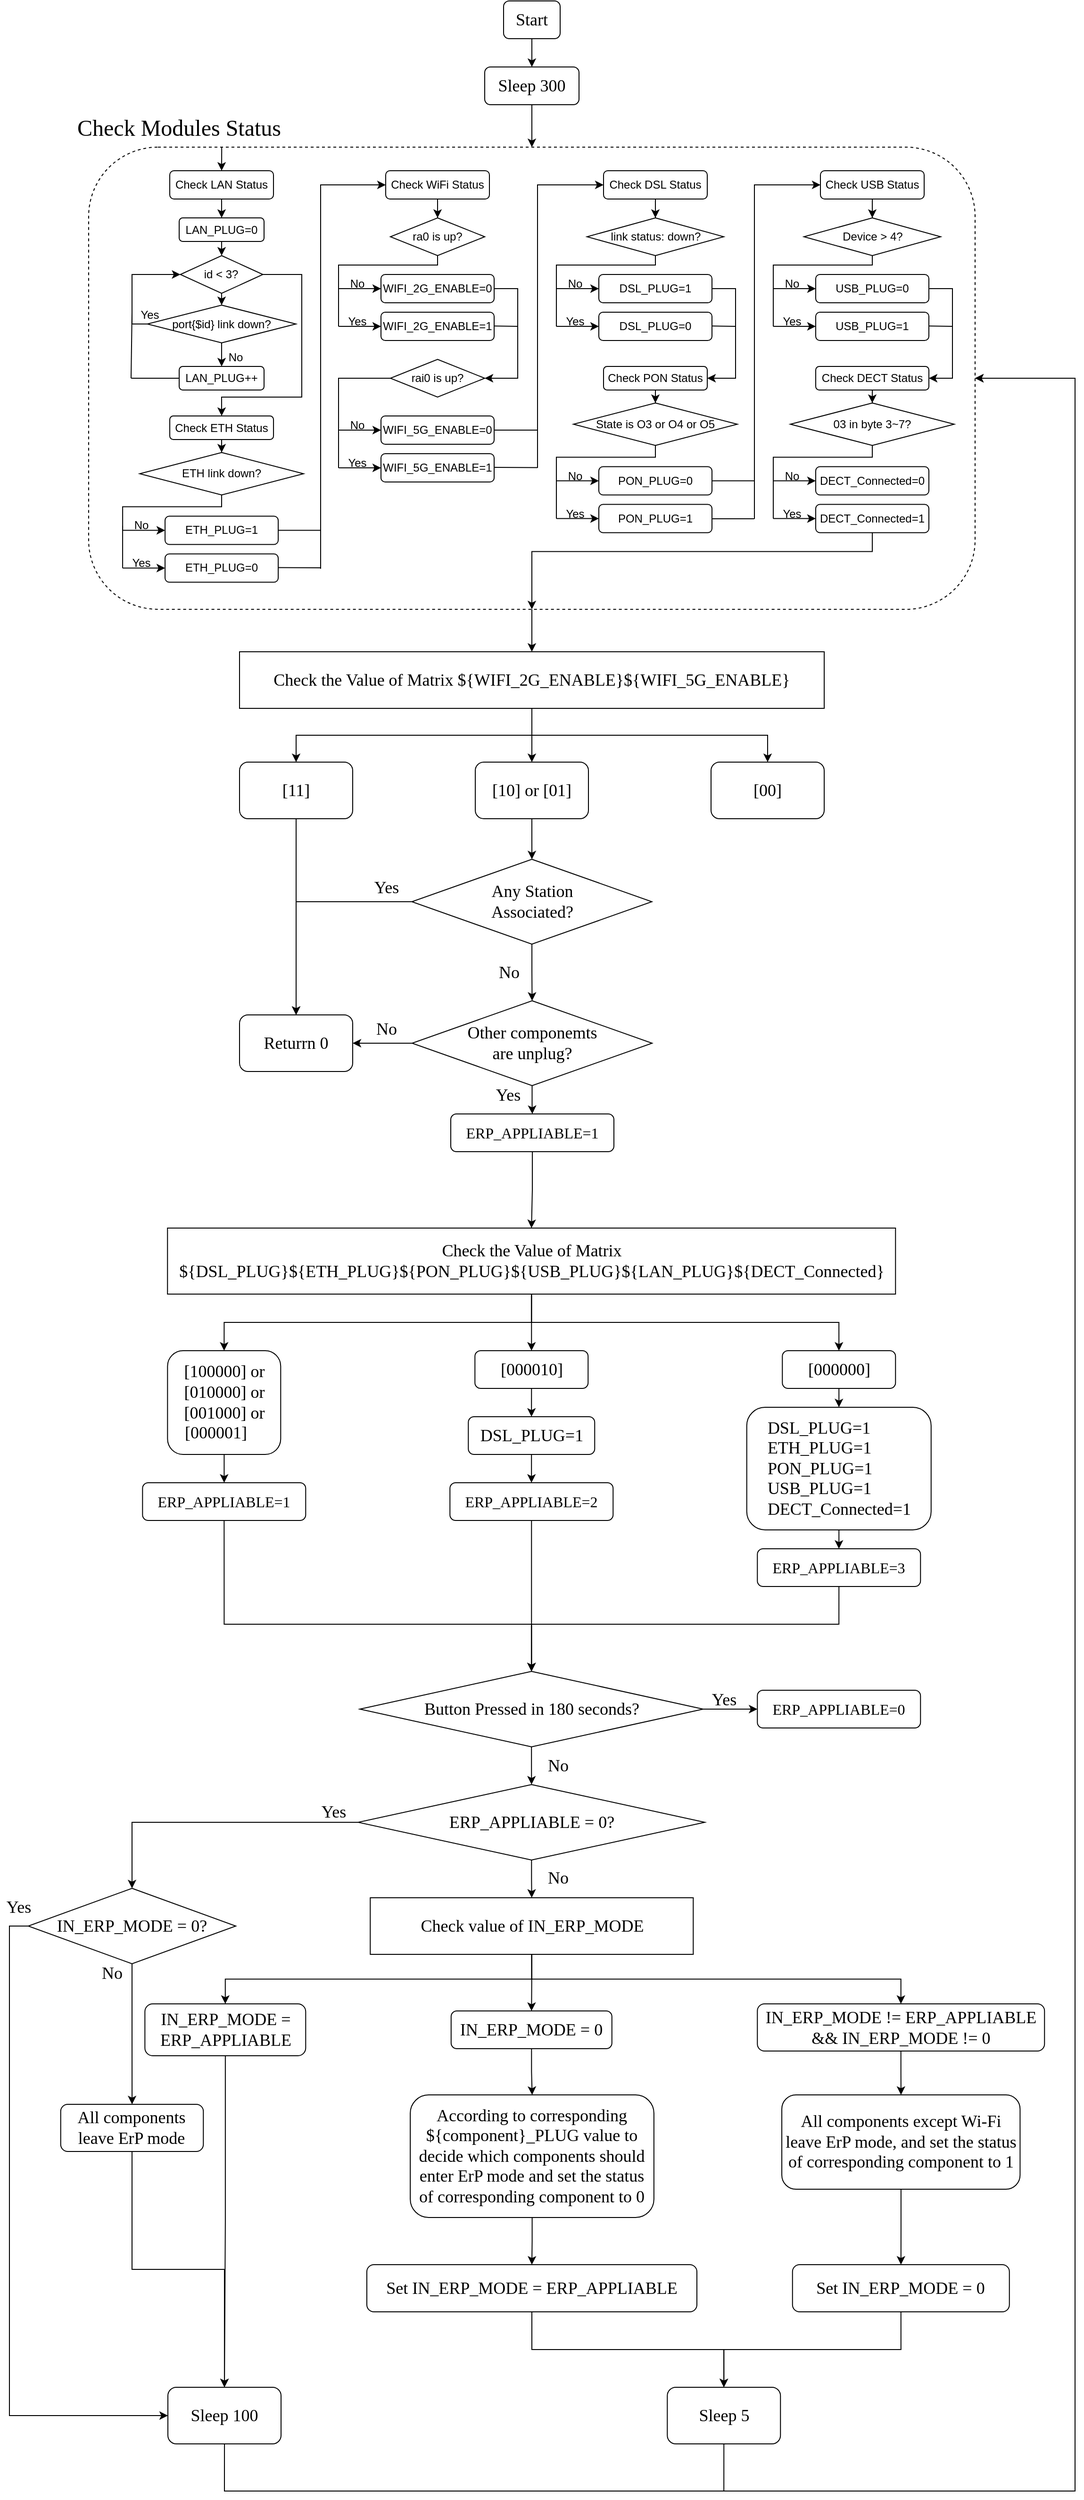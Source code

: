 <mxfile version="22.1.21" type="github">
  <diagram name="第 1 页" id="OudscjH47Z-tdpIDr5dH">
    <mxGraphModel dx="1588" dy="908" grid="1" gridSize="10" guides="1" tooltips="1" connect="1" arrows="1" fold="1" page="1" pageScale="1" pageWidth="2339" pageHeight="3300" math="0" shadow="0">
      <root>
        <mxCell id="0" />
        <mxCell id="1" parent="0" />
        <mxCell id="QU69OevxGvZ5Ek9eJyny-194" value="" style="edgeStyle=orthogonalEdgeStyle;rounded=0;orthogonalLoop=1;jettySize=auto;html=1;" edge="1" parent="1" source="QU69OevxGvZ5Ek9eJyny-137" target="QU69OevxGvZ5Ek9eJyny-148">
          <mxGeometry relative="1" as="geometry" />
        </mxCell>
        <mxCell id="QU69OevxGvZ5Ek9eJyny-137" value="" style="rounded=1;whiteSpace=wrap;html=1;dashed=1;fillColor=none;" vertex="1" parent="1">
          <mxGeometry x="114" y="175" width="940" height="490" as="geometry" />
        </mxCell>
        <mxCell id="QU69OevxGvZ5Ek9eJyny-138" style="edgeStyle=orthogonalEdgeStyle;rounded=0;orthogonalLoop=1;jettySize=auto;html=1;exitX=0.5;exitY=1;exitDx=0;exitDy=0;" edge="1" parent="1" source="ohJBT81rpFfPEfOSVebR-1" target="ohJBT81rpFfPEfOSVebR-2">
          <mxGeometry relative="1" as="geometry" />
        </mxCell>
        <mxCell id="ohJBT81rpFfPEfOSVebR-1" value="&lt;font style=&quot;font-size: 18px;&quot; face=&quot;Times New Roman&quot;&gt;Start&lt;/font&gt;" style="rounded=1;whiteSpace=wrap;html=1;" parent="1" vertex="1">
          <mxGeometry x="554" y="20" width="60" height="40" as="geometry" />
        </mxCell>
        <mxCell id="QU69OevxGvZ5Ek9eJyny-147" style="edgeStyle=orthogonalEdgeStyle;rounded=0;orthogonalLoop=1;jettySize=auto;html=1;exitX=0.5;exitY=1;exitDx=0;exitDy=0;entryX=0.5;entryY=0;entryDx=0;entryDy=0;" edge="1" parent="1" source="ohJBT81rpFfPEfOSVebR-2" target="QU69OevxGvZ5Ek9eJyny-137">
          <mxGeometry relative="1" as="geometry" />
        </mxCell>
        <mxCell id="ohJBT81rpFfPEfOSVebR-2" value="&lt;font style=&quot;font-size: 18px;&quot; face=&quot;Times New Roman&quot;&gt;Sleep 300&lt;/font&gt;" style="rounded=1;whiteSpace=wrap;html=1;" parent="1" vertex="1">
          <mxGeometry x="534" y="90" width="100" height="40" as="geometry" />
        </mxCell>
        <mxCell id="ohJBT81rpFfPEfOSVebR-6" value="&lt;font face=&quot;Times New Roman&quot; style=&quot;font-size: 24px;&quot;&gt;Check Modules Status&lt;/font&gt;" style="text;html=1;strokeColor=none;fillColor=none;align=center;verticalAlign=middle;whiteSpace=wrap;rounded=0;" parent="1" vertex="1">
          <mxGeometry x="90" y="140" width="240" height="30" as="geometry" />
        </mxCell>
        <mxCell id="ohJBT81rpFfPEfOSVebR-18" style="edgeStyle=orthogonalEdgeStyle;rounded=0;orthogonalLoop=1;jettySize=auto;html=1;exitX=0.5;exitY=1;exitDx=0;exitDy=0;" parent="1" source="ohJBT81rpFfPEfOSVebR-7" target="ohJBT81rpFfPEfOSVebR-8" edge="1">
          <mxGeometry relative="1" as="geometry" />
        </mxCell>
        <mxCell id="ohJBT81rpFfPEfOSVebR-7" value="Check WiFi Status" style="rounded=1;whiteSpace=wrap;html=1;" parent="1" vertex="1">
          <mxGeometry x="429" y="200" width="110" height="30" as="geometry" />
        </mxCell>
        <mxCell id="ohJBT81rpFfPEfOSVebR-19" style="edgeStyle=orthogonalEdgeStyle;rounded=0;orthogonalLoop=1;jettySize=auto;html=1;exitX=0.5;exitY=1;exitDx=0;exitDy=0;entryX=0;entryY=0.5;entryDx=0;entryDy=0;" parent="1" source="ohJBT81rpFfPEfOSVebR-8" target="ohJBT81rpFfPEfOSVebR-9" edge="1">
          <mxGeometry relative="1" as="geometry">
            <Array as="points">
              <mxPoint x="484" y="300" />
              <mxPoint x="379" y="300" />
              <mxPoint x="379" y="325" />
            </Array>
          </mxGeometry>
        </mxCell>
        <mxCell id="ohJBT81rpFfPEfOSVebR-8" value="ra0 is up?" style="rhombus;whiteSpace=wrap;html=1;" parent="1" vertex="1">
          <mxGeometry x="434" y="250" width="100" height="40" as="geometry" />
        </mxCell>
        <mxCell id="ohJBT81rpFfPEfOSVebR-30" style="edgeStyle=orthogonalEdgeStyle;rounded=0;orthogonalLoop=1;jettySize=auto;html=1;entryX=1;entryY=0.5;entryDx=0;entryDy=0;" parent="1" source="ohJBT81rpFfPEfOSVebR-9" target="ohJBT81rpFfPEfOSVebR-11" edge="1">
          <mxGeometry relative="1" as="geometry">
            <Array as="points">
              <mxPoint x="569" y="325" />
              <mxPoint x="569" y="420" />
            </Array>
          </mxGeometry>
        </mxCell>
        <mxCell id="ohJBT81rpFfPEfOSVebR-9" value="WIFI_2G_ENABLE=0" style="rounded=1;whiteSpace=wrap;html=1;" parent="1" vertex="1">
          <mxGeometry x="424" y="310" width="120" height="30" as="geometry" />
        </mxCell>
        <mxCell id="ohJBT81rpFfPEfOSVebR-10" value="WIFI_2G_ENABLE=1" style="rounded=1;whiteSpace=wrap;html=1;" parent="1" vertex="1">
          <mxGeometry x="424" y="350" width="120" height="30" as="geometry" />
        </mxCell>
        <mxCell id="ohJBT81rpFfPEfOSVebR-32" style="edgeStyle=orthogonalEdgeStyle;rounded=0;orthogonalLoop=1;jettySize=auto;html=1;exitX=0;exitY=0.5;exitDx=0;exitDy=0;entryX=0;entryY=0.5;entryDx=0;entryDy=0;" parent="1" source="ohJBT81rpFfPEfOSVebR-11" target="ohJBT81rpFfPEfOSVebR-12" edge="1">
          <mxGeometry relative="1" as="geometry">
            <Array as="points">
              <mxPoint x="379" y="420" />
              <mxPoint x="379" y="475" />
            </Array>
          </mxGeometry>
        </mxCell>
        <mxCell id="ohJBT81rpFfPEfOSVebR-11" value="rai0 is up?" style="rhombus;whiteSpace=wrap;html=1;" parent="1" vertex="1">
          <mxGeometry x="434" y="400" width="100" height="40" as="geometry" />
        </mxCell>
        <mxCell id="QU69OevxGvZ5Ek9eJyny-103" style="edgeStyle=orthogonalEdgeStyle;rounded=0;orthogonalLoop=1;jettySize=auto;html=1;exitX=1;exitY=0.5;exitDx=0;exitDy=0;entryX=0;entryY=0.5;entryDx=0;entryDy=0;" edge="1" parent="1" source="ohJBT81rpFfPEfOSVebR-12" target="QU69OevxGvZ5Ek9eJyny-2">
          <mxGeometry relative="1" as="geometry">
            <Array as="points">
              <mxPoint x="590" y="475" />
              <mxPoint x="590" y="215" />
            </Array>
          </mxGeometry>
        </mxCell>
        <mxCell id="ohJBT81rpFfPEfOSVebR-12" value="WIFI_5G_ENABLE=0" style="rounded=1;whiteSpace=wrap;html=1;" parent="1" vertex="1">
          <mxGeometry x="424" y="460" width="120" height="30" as="geometry" />
        </mxCell>
        <mxCell id="ohJBT81rpFfPEfOSVebR-13" value="WIFI_5G_ENABLE=1" style="rounded=1;whiteSpace=wrap;html=1;" parent="1" vertex="1">
          <mxGeometry x="424" y="500" width="120" height="30" as="geometry" />
        </mxCell>
        <mxCell id="ohJBT81rpFfPEfOSVebR-22" value="" style="endArrow=none;html=1;rounded=0;" parent="1" edge="1">
          <mxGeometry width="50" height="50" relative="1" as="geometry">
            <mxPoint x="379" y="365" as="sourcePoint" />
            <mxPoint x="379" y="320" as="targetPoint" />
          </mxGeometry>
        </mxCell>
        <mxCell id="ohJBT81rpFfPEfOSVebR-25" value="" style="endArrow=classic;html=1;rounded=0;entryX=0;entryY=0.5;entryDx=0;entryDy=0;" parent="1" target="ohJBT81rpFfPEfOSVebR-10" edge="1">
          <mxGeometry width="50" height="50" relative="1" as="geometry">
            <mxPoint x="379" y="365" as="sourcePoint" />
            <mxPoint x="419" y="370" as="targetPoint" />
          </mxGeometry>
        </mxCell>
        <mxCell id="ohJBT81rpFfPEfOSVebR-26" value="Yes" style="text;html=1;strokeColor=none;fillColor=none;align=center;verticalAlign=middle;whiteSpace=wrap;rounded=0;" parent="1" vertex="1">
          <mxGeometry x="379" y="350" width="40" height="20" as="geometry" />
        </mxCell>
        <mxCell id="ohJBT81rpFfPEfOSVebR-27" value="No" style="text;html=1;strokeColor=none;fillColor=none;align=center;verticalAlign=middle;whiteSpace=wrap;rounded=0;" parent="1" vertex="1">
          <mxGeometry x="379" y="310" width="40" height="20" as="geometry" />
        </mxCell>
        <mxCell id="ohJBT81rpFfPEfOSVebR-31" value="" style="endArrow=none;html=1;rounded=0;" parent="1" edge="1">
          <mxGeometry width="50" height="50" relative="1" as="geometry">
            <mxPoint x="544" y="364.66" as="sourcePoint" />
            <mxPoint x="569" y="365" as="targetPoint" />
          </mxGeometry>
        </mxCell>
        <mxCell id="ohJBT81rpFfPEfOSVebR-33" value="" style="endArrow=none;html=1;rounded=0;" parent="1" edge="1">
          <mxGeometry width="50" height="50" relative="1" as="geometry">
            <mxPoint x="379" y="515" as="sourcePoint" />
            <mxPoint x="379" y="470" as="targetPoint" />
          </mxGeometry>
        </mxCell>
        <mxCell id="ohJBT81rpFfPEfOSVebR-34" value="" style="endArrow=classic;html=1;rounded=0;entryX=0;entryY=0.5;entryDx=0;entryDy=0;" parent="1" edge="1">
          <mxGeometry width="50" height="50" relative="1" as="geometry">
            <mxPoint x="379" y="515" as="sourcePoint" />
            <mxPoint x="424" y="515" as="targetPoint" />
          </mxGeometry>
        </mxCell>
        <mxCell id="ohJBT81rpFfPEfOSVebR-35" value="Yes" style="text;html=1;strokeColor=none;fillColor=none;align=center;verticalAlign=middle;whiteSpace=wrap;rounded=0;" parent="1" vertex="1">
          <mxGeometry x="379" y="500" width="40" height="20" as="geometry" />
        </mxCell>
        <mxCell id="ohJBT81rpFfPEfOSVebR-36" value="No" style="text;html=1;strokeColor=none;fillColor=none;align=center;verticalAlign=middle;whiteSpace=wrap;rounded=0;" parent="1" vertex="1">
          <mxGeometry x="379" y="460" width="40" height="20" as="geometry" />
        </mxCell>
        <mxCell id="QU69OevxGvZ5Ek9eJyny-1" style="edgeStyle=orthogonalEdgeStyle;rounded=0;orthogonalLoop=1;jettySize=auto;html=1;exitX=0.5;exitY=1;exitDx=0;exitDy=0;" edge="1" parent="1" source="QU69OevxGvZ5Ek9eJyny-2" target="QU69OevxGvZ5Ek9eJyny-4">
          <mxGeometry relative="1" as="geometry" />
        </mxCell>
        <mxCell id="QU69OevxGvZ5Ek9eJyny-2" value="Check DSL Status" style="rounded=1;whiteSpace=wrap;html=1;" vertex="1" parent="1">
          <mxGeometry x="660" y="200" width="110" height="30" as="geometry" />
        </mxCell>
        <mxCell id="QU69OevxGvZ5Ek9eJyny-3" style="edgeStyle=orthogonalEdgeStyle;rounded=0;orthogonalLoop=1;jettySize=auto;html=1;exitX=0.5;exitY=1;exitDx=0;exitDy=0;entryX=0;entryY=0.5;entryDx=0;entryDy=0;" edge="1" parent="1" source="QU69OevxGvZ5Ek9eJyny-4" target="QU69OevxGvZ5Ek9eJyny-6">
          <mxGeometry relative="1" as="geometry">
            <Array as="points">
              <mxPoint x="715" y="300" />
              <mxPoint x="610" y="300" />
              <mxPoint x="610" y="325" />
            </Array>
          </mxGeometry>
        </mxCell>
        <mxCell id="QU69OevxGvZ5Ek9eJyny-4" value="link status: down?" style="rhombus;whiteSpace=wrap;html=1;" vertex="1" parent="1">
          <mxGeometry x="642.5" y="250" width="145" height="40" as="geometry" />
        </mxCell>
        <mxCell id="QU69OevxGvZ5Ek9eJyny-5" style="edgeStyle=orthogonalEdgeStyle;rounded=0;orthogonalLoop=1;jettySize=auto;html=1;entryX=1;entryY=0.5;entryDx=0;entryDy=0;" edge="1" parent="1" source="QU69OevxGvZ5Ek9eJyny-6" target="QU69OevxGvZ5Ek9eJyny-15">
          <mxGeometry relative="1" as="geometry">
            <Array as="points">
              <mxPoint x="800" y="325" />
              <mxPoint x="800" y="420" />
            </Array>
            <mxPoint x="850" y="430" as="targetPoint" />
          </mxGeometry>
        </mxCell>
        <mxCell id="QU69OevxGvZ5Ek9eJyny-6" value="DSL_PLUG=1" style="rounded=1;whiteSpace=wrap;html=1;" vertex="1" parent="1">
          <mxGeometry x="655" y="310" width="120" height="30" as="geometry" />
        </mxCell>
        <mxCell id="QU69OevxGvZ5Ek9eJyny-7" value="DSL_PLUG=0" style="rounded=1;whiteSpace=wrap;html=1;" vertex="1" parent="1">
          <mxGeometry x="655" y="350" width="120" height="30" as="geometry" />
        </mxCell>
        <mxCell id="QU69OevxGvZ5Ek9eJyny-9" value="" style="endArrow=none;html=1;rounded=0;" edge="1" parent="1">
          <mxGeometry width="50" height="50" relative="1" as="geometry">
            <mxPoint x="610" y="365" as="sourcePoint" />
            <mxPoint x="610" y="320" as="targetPoint" />
          </mxGeometry>
        </mxCell>
        <mxCell id="QU69OevxGvZ5Ek9eJyny-10" value="" style="endArrow=classic;html=1;rounded=0;entryX=0;entryY=0.5;entryDx=0;entryDy=0;" edge="1" parent="1" target="QU69OevxGvZ5Ek9eJyny-7">
          <mxGeometry width="50" height="50" relative="1" as="geometry">
            <mxPoint x="610" y="365" as="sourcePoint" />
            <mxPoint x="650" y="370" as="targetPoint" />
          </mxGeometry>
        </mxCell>
        <mxCell id="QU69OevxGvZ5Ek9eJyny-11" value="Yes" style="text;html=1;strokeColor=none;fillColor=none;align=center;verticalAlign=middle;whiteSpace=wrap;rounded=0;" vertex="1" parent="1">
          <mxGeometry x="610" y="350" width="40" height="20" as="geometry" />
        </mxCell>
        <mxCell id="QU69OevxGvZ5Ek9eJyny-12" value="No" style="text;html=1;strokeColor=none;fillColor=none;align=center;verticalAlign=middle;whiteSpace=wrap;rounded=0;" vertex="1" parent="1">
          <mxGeometry x="610" y="310" width="40" height="20" as="geometry" />
        </mxCell>
        <mxCell id="QU69OevxGvZ5Ek9eJyny-13" value="" style="endArrow=none;html=1;rounded=0;" edge="1" parent="1">
          <mxGeometry width="50" height="50" relative="1" as="geometry">
            <mxPoint x="775" y="364.66" as="sourcePoint" />
            <mxPoint x="800" y="365" as="targetPoint" />
          </mxGeometry>
        </mxCell>
        <mxCell id="QU69OevxGvZ5Ek9eJyny-39" style="edgeStyle=orthogonalEdgeStyle;rounded=0;orthogonalLoop=1;jettySize=auto;html=1;entryX=0.5;entryY=0;entryDx=0;entryDy=0;" edge="1" parent="1" source="QU69OevxGvZ5Ek9eJyny-15" target="QU69OevxGvZ5Ek9eJyny-29">
          <mxGeometry relative="1" as="geometry" />
        </mxCell>
        <mxCell id="QU69OevxGvZ5Ek9eJyny-15" value="Check PON Status" style="rounded=1;whiteSpace=wrap;html=1;" vertex="1" parent="1">
          <mxGeometry x="660" y="407.5" width="110" height="25" as="geometry" />
        </mxCell>
        <mxCell id="QU69OevxGvZ5Ek9eJyny-28" style="edgeStyle=orthogonalEdgeStyle;rounded=0;orthogonalLoop=1;jettySize=auto;html=1;exitX=0.5;exitY=1;exitDx=0;exitDy=0;entryX=0;entryY=0.5;entryDx=0;entryDy=0;" edge="1" parent="1" source="QU69OevxGvZ5Ek9eJyny-29" target="QU69OevxGvZ5Ek9eJyny-30">
          <mxGeometry relative="1" as="geometry">
            <Array as="points">
              <mxPoint x="715" y="503.75" />
              <mxPoint x="610" y="503.75" />
              <mxPoint x="610" y="528.75" />
            </Array>
          </mxGeometry>
        </mxCell>
        <mxCell id="QU69OevxGvZ5Ek9eJyny-29" value="State is O3 or O4 or O5" style="rhombus;whiteSpace=wrap;html=1;" vertex="1" parent="1">
          <mxGeometry x="628.13" y="446.25" width="173.75" height="45" as="geometry" />
        </mxCell>
        <mxCell id="QU69OevxGvZ5Ek9eJyny-128" style="edgeStyle=orthogonalEdgeStyle;rounded=0;orthogonalLoop=1;jettySize=auto;html=1;exitX=1;exitY=0.5;exitDx=0;exitDy=0;entryX=0;entryY=0.5;entryDx=0;entryDy=0;" edge="1" parent="1" source="QU69OevxGvZ5Ek9eJyny-30" target="QU69OevxGvZ5Ek9eJyny-107">
          <mxGeometry relative="1" as="geometry">
            <Array as="points">
              <mxPoint x="820" y="529" />
              <mxPoint x="820" y="215" />
            </Array>
          </mxGeometry>
        </mxCell>
        <mxCell id="QU69OevxGvZ5Ek9eJyny-30" value="PON_PLUG=0" style="rounded=1;whiteSpace=wrap;html=1;" vertex="1" parent="1">
          <mxGeometry x="655" y="513.75" width="120" height="30" as="geometry" />
        </mxCell>
        <mxCell id="QU69OevxGvZ5Ek9eJyny-31" value="PON_PLUG=1" style="rounded=1;whiteSpace=wrap;html=1;" vertex="1" parent="1">
          <mxGeometry x="655" y="553.75" width="120" height="30" as="geometry" />
        </mxCell>
        <mxCell id="QU69OevxGvZ5Ek9eJyny-32" value="" style="endArrow=none;html=1;rounded=0;" edge="1" parent="1">
          <mxGeometry width="50" height="50" relative="1" as="geometry">
            <mxPoint x="610" y="568.75" as="sourcePoint" />
            <mxPoint x="610" y="523.75" as="targetPoint" />
          </mxGeometry>
        </mxCell>
        <mxCell id="QU69OevxGvZ5Ek9eJyny-33" value="" style="endArrow=classic;html=1;rounded=0;entryX=0;entryY=0.5;entryDx=0;entryDy=0;" edge="1" parent="1" target="QU69OevxGvZ5Ek9eJyny-31">
          <mxGeometry width="50" height="50" relative="1" as="geometry">
            <mxPoint x="610" y="568.75" as="sourcePoint" />
            <mxPoint x="650" y="573.75" as="targetPoint" />
          </mxGeometry>
        </mxCell>
        <mxCell id="QU69OevxGvZ5Ek9eJyny-34" value="Yes" style="text;html=1;strokeColor=none;fillColor=none;align=center;verticalAlign=middle;whiteSpace=wrap;rounded=0;" vertex="1" parent="1">
          <mxGeometry x="610" y="553.75" width="40" height="20" as="geometry" />
        </mxCell>
        <mxCell id="QU69OevxGvZ5Ek9eJyny-35" value="No" style="text;html=1;strokeColor=none;fillColor=none;align=center;verticalAlign=middle;whiteSpace=wrap;rounded=0;" vertex="1" parent="1">
          <mxGeometry x="610" y="513.75" width="40" height="20" as="geometry" />
        </mxCell>
        <mxCell id="QU69OevxGvZ5Ek9eJyny-89" style="edgeStyle=orthogonalEdgeStyle;rounded=0;orthogonalLoop=1;jettySize=auto;html=1;exitX=0.5;exitY=1;exitDx=0;exitDy=0;entryX=0.5;entryY=0;entryDx=0;entryDy=0;" edge="1" parent="1" source="QU69OevxGvZ5Ek9eJyny-64" target="QU69OevxGvZ5Ek9eJyny-88">
          <mxGeometry relative="1" as="geometry" />
        </mxCell>
        <mxCell id="QU69OevxGvZ5Ek9eJyny-64" value="Check LAN Status" style="rounded=1;whiteSpace=wrap;html=1;" vertex="1" parent="1">
          <mxGeometry x="200.01" y="200" width="110" height="30" as="geometry" />
        </mxCell>
        <mxCell id="QU69OevxGvZ5Ek9eJyny-91" style="edgeStyle=orthogonalEdgeStyle;rounded=0;orthogonalLoop=1;jettySize=auto;html=1;exitX=0.5;exitY=1;exitDx=0;exitDy=0;entryX=0.5;entryY=0;entryDx=0;entryDy=0;" edge="1" parent="1" source="QU69OevxGvZ5Ek9eJyny-66" target="QU69OevxGvZ5Ek9eJyny-85">
          <mxGeometry relative="1" as="geometry" />
        </mxCell>
        <mxCell id="QU69OevxGvZ5Ek9eJyny-99" style="edgeStyle=orthogonalEdgeStyle;rounded=0;orthogonalLoop=1;jettySize=auto;html=1;exitX=1;exitY=0.5;exitDx=0;exitDy=0;entryX=0.5;entryY=0;entryDx=0;entryDy=0;" edge="1" parent="1" source="QU69OevxGvZ5Ek9eJyny-66" target="QU69OevxGvZ5Ek9eJyny-76">
          <mxGeometry relative="1" as="geometry">
            <Array as="points">
              <mxPoint x="340" y="310" />
              <mxPoint x="340" y="440" />
              <mxPoint x="255" y="440" />
            </Array>
          </mxGeometry>
        </mxCell>
        <mxCell id="QU69OevxGvZ5Ek9eJyny-66" value="id &amp;lt; 3?" style="rhombus;whiteSpace=wrap;html=1;" vertex="1" parent="1">
          <mxGeometry x="211.27" y="290" width="87.49" height="40" as="geometry" />
        </mxCell>
        <mxCell id="QU69OevxGvZ5Ek9eJyny-75" style="edgeStyle=orthogonalEdgeStyle;rounded=0;orthogonalLoop=1;jettySize=auto;html=1;entryX=0.5;entryY=0;entryDx=0;entryDy=0;" edge="1" parent="1" source="QU69OevxGvZ5Ek9eJyny-76" target="QU69OevxGvZ5Ek9eJyny-78">
          <mxGeometry relative="1" as="geometry" />
        </mxCell>
        <mxCell id="QU69OevxGvZ5Ek9eJyny-76" value="Check ETH Status" style="rounded=1;whiteSpace=wrap;html=1;" vertex="1" parent="1">
          <mxGeometry x="200.03" y="460" width="110" height="25" as="geometry" />
        </mxCell>
        <mxCell id="QU69OevxGvZ5Ek9eJyny-77" style="edgeStyle=orthogonalEdgeStyle;rounded=0;orthogonalLoop=1;jettySize=auto;html=1;exitX=0.5;exitY=1;exitDx=0;exitDy=0;entryX=0;entryY=0.5;entryDx=0;entryDy=0;" edge="1" parent="1" source="QU69OevxGvZ5Ek9eJyny-78" target="QU69OevxGvZ5Ek9eJyny-79">
          <mxGeometry relative="1" as="geometry">
            <Array as="points">
              <mxPoint x="255.03" y="556.25" />
              <mxPoint x="150.03" y="556.25" />
              <mxPoint x="150.03" y="581.25" />
            </Array>
          </mxGeometry>
        </mxCell>
        <mxCell id="QU69OevxGvZ5Ek9eJyny-78" value="ETH link down?" style="rhombus;whiteSpace=wrap;html=1;" vertex="1" parent="1">
          <mxGeometry x="168.16" y="498.75" width="173.75" height="45" as="geometry" />
        </mxCell>
        <mxCell id="QU69OevxGvZ5Ek9eJyny-100" style="edgeStyle=orthogonalEdgeStyle;rounded=0;orthogonalLoop=1;jettySize=auto;html=1;exitX=1;exitY=0.5;exitDx=0;exitDy=0;entryX=0;entryY=0.5;entryDx=0;entryDy=0;" edge="1" parent="1" source="QU69OevxGvZ5Ek9eJyny-79" target="ohJBT81rpFfPEfOSVebR-7">
          <mxGeometry relative="1" as="geometry">
            <Array as="points">
              <mxPoint x="360" y="581" />
              <mxPoint x="360" y="215" />
            </Array>
          </mxGeometry>
        </mxCell>
        <mxCell id="QU69OevxGvZ5Ek9eJyny-79" value="ETH_PLUG=1" style="rounded=1;whiteSpace=wrap;html=1;" vertex="1" parent="1">
          <mxGeometry x="195.03" y="566.25" width="120" height="30" as="geometry" />
        </mxCell>
        <mxCell id="QU69OevxGvZ5Ek9eJyny-80" value="ETH_PLUG=0" style="rounded=1;whiteSpace=wrap;html=1;" vertex="1" parent="1">
          <mxGeometry x="195.03" y="606.25" width="120" height="30" as="geometry" />
        </mxCell>
        <mxCell id="QU69OevxGvZ5Ek9eJyny-81" value="" style="endArrow=none;html=1;rounded=0;" edge="1" parent="1">
          <mxGeometry width="50" height="50" relative="1" as="geometry">
            <mxPoint x="150.03" y="621.25" as="sourcePoint" />
            <mxPoint x="150.03" y="576.25" as="targetPoint" />
          </mxGeometry>
        </mxCell>
        <mxCell id="QU69OevxGvZ5Ek9eJyny-82" value="" style="endArrow=classic;html=1;rounded=0;entryX=0;entryY=0.5;entryDx=0;entryDy=0;" edge="1" parent="1" target="QU69OevxGvZ5Ek9eJyny-80">
          <mxGeometry width="50" height="50" relative="1" as="geometry">
            <mxPoint x="150.03" y="621.25" as="sourcePoint" />
            <mxPoint x="190.03" y="626.25" as="targetPoint" />
          </mxGeometry>
        </mxCell>
        <mxCell id="QU69OevxGvZ5Ek9eJyny-83" value="Yes" style="text;html=1;strokeColor=none;fillColor=none;align=center;verticalAlign=middle;whiteSpace=wrap;rounded=0;" vertex="1" parent="1">
          <mxGeometry x="150.03" y="606.25" width="40" height="20" as="geometry" />
        </mxCell>
        <mxCell id="QU69OevxGvZ5Ek9eJyny-84" value="No" style="text;html=1;strokeColor=none;fillColor=none;align=center;verticalAlign=middle;whiteSpace=wrap;rounded=0;" vertex="1" parent="1">
          <mxGeometry x="150.03" y="566.25" width="40" height="20" as="geometry" />
        </mxCell>
        <mxCell id="QU69OevxGvZ5Ek9eJyny-92" style="edgeStyle=orthogonalEdgeStyle;rounded=0;orthogonalLoop=1;jettySize=auto;html=1;exitX=0.5;exitY=1;exitDx=0;exitDy=0;entryX=0.5;entryY=0;entryDx=0;entryDy=0;" edge="1" parent="1" source="QU69OevxGvZ5Ek9eJyny-85" target="QU69OevxGvZ5Ek9eJyny-87">
          <mxGeometry relative="1" as="geometry" />
        </mxCell>
        <mxCell id="QU69OevxGvZ5Ek9eJyny-94" style="edgeStyle=orthogonalEdgeStyle;rounded=0;orthogonalLoop=1;jettySize=auto;html=1;exitX=0;exitY=0.5;exitDx=0;exitDy=0;entryX=0;entryY=0.5;entryDx=0;entryDy=0;" edge="1" parent="1" source="QU69OevxGvZ5Ek9eJyny-85" target="QU69OevxGvZ5Ek9eJyny-66">
          <mxGeometry relative="1" as="geometry">
            <Array as="points">
              <mxPoint x="160" y="363" />
              <mxPoint x="160" y="310" />
            </Array>
          </mxGeometry>
        </mxCell>
        <mxCell id="QU69OevxGvZ5Ek9eJyny-85" value="port{$id} link down?" style="rhombus;whiteSpace=wrap;html=1;" vertex="1" parent="1">
          <mxGeometry x="176.26" y="342.5" width="157.51" height="40" as="geometry" />
        </mxCell>
        <mxCell id="QU69OevxGvZ5Ek9eJyny-87" value="LAN_PLUG++" style="rounded=1;whiteSpace=wrap;html=1;" vertex="1" parent="1">
          <mxGeometry x="210.01" y="407.5" width="90" height="25" as="geometry" />
        </mxCell>
        <mxCell id="QU69OevxGvZ5Ek9eJyny-90" style="edgeStyle=orthogonalEdgeStyle;rounded=0;orthogonalLoop=1;jettySize=auto;html=1;exitX=0.5;exitY=1;exitDx=0;exitDy=0;entryX=0.5;entryY=0;entryDx=0;entryDy=0;" edge="1" parent="1" source="QU69OevxGvZ5Ek9eJyny-88" target="QU69OevxGvZ5Ek9eJyny-66">
          <mxGeometry relative="1" as="geometry" />
        </mxCell>
        <mxCell id="QU69OevxGvZ5Ek9eJyny-88" value="LAN_PLUG=0" style="rounded=1;whiteSpace=wrap;html=1;" vertex="1" parent="1">
          <mxGeometry x="210.01" y="250" width="90" height="25" as="geometry" />
        </mxCell>
        <mxCell id="QU69OevxGvZ5Ek9eJyny-93" value="No" style="text;html=1;strokeColor=none;fillColor=none;align=center;verticalAlign=middle;whiteSpace=wrap;rounded=0;" vertex="1" parent="1">
          <mxGeometry x="250" y="387.5" width="40" height="20" as="geometry" />
        </mxCell>
        <mxCell id="QU69OevxGvZ5Ek9eJyny-95" value="Yes" style="text;html=1;strokeColor=none;fillColor=none;align=center;verticalAlign=middle;whiteSpace=wrap;rounded=0;" vertex="1" parent="1">
          <mxGeometry x="159.08" y="342.5" width="40" height="20" as="geometry" />
        </mxCell>
        <mxCell id="QU69OevxGvZ5Ek9eJyny-97" value="" style="endArrow=none;html=1;rounded=0;" edge="1" parent="1">
          <mxGeometry width="50" height="50" relative="1" as="geometry">
            <mxPoint x="159" y="420" as="sourcePoint" />
            <mxPoint x="160" y="350" as="targetPoint" />
          </mxGeometry>
        </mxCell>
        <mxCell id="QU69OevxGvZ5Ek9eJyny-98" value="" style="endArrow=none;html=1;rounded=0;" edge="1" parent="1">
          <mxGeometry width="50" height="50" relative="1" as="geometry">
            <mxPoint x="159.08" y="420" as="sourcePoint" />
            <mxPoint x="210" y="420" as="targetPoint" />
          </mxGeometry>
        </mxCell>
        <mxCell id="QU69OevxGvZ5Ek9eJyny-101" value="" style="endArrow=none;html=1;rounded=0;" edge="1" parent="1">
          <mxGeometry width="50" height="50" relative="1" as="geometry">
            <mxPoint x="315.03" y="620.72" as="sourcePoint" />
            <mxPoint x="360" y="621" as="targetPoint" />
          </mxGeometry>
        </mxCell>
        <mxCell id="QU69OevxGvZ5Ek9eJyny-102" value="" style="endArrow=none;html=1;rounded=0;" edge="1" parent="1">
          <mxGeometry width="50" height="50" relative="1" as="geometry">
            <mxPoint x="360" y="622" as="sourcePoint" />
            <mxPoint x="360" y="576" as="targetPoint" />
          </mxGeometry>
        </mxCell>
        <mxCell id="QU69OevxGvZ5Ek9eJyny-104" value="" style="endArrow=none;html=1;rounded=0;" edge="1" parent="1">
          <mxGeometry width="50" height="50" relative="1" as="geometry">
            <mxPoint x="544" y="514.47" as="sourcePoint" />
            <mxPoint x="590" y="514.75" as="targetPoint" />
          </mxGeometry>
        </mxCell>
        <mxCell id="QU69OevxGvZ5Ek9eJyny-105" value="" style="endArrow=none;html=1;rounded=0;" edge="1" parent="1">
          <mxGeometry width="50" height="50" relative="1" as="geometry">
            <mxPoint x="590" y="515" as="sourcePoint" />
            <mxPoint x="590" y="475" as="targetPoint" />
          </mxGeometry>
        </mxCell>
        <mxCell id="QU69OevxGvZ5Ek9eJyny-106" style="edgeStyle=orthogonalEdgeStyle;rounded=0;orthogonalLoop=1;jettySize=auto;html=1;exitX=0.5;exitY=1;exitDx=0;exitDy=0;" edge="1" parent="1" source="QU69OevxGvZ5Ek9eJyny-107" target="QU69OevxGvZ5Ek9eJyny-109">
          <mxGeometry relative="1" as="geometry" />
        </mxCell>
        <mxCell id="QU69OevxGvZ5Ek9eJyny-107" value="Check USB Status" style="rounded=1;whiteSpace=wrap;html=1;" vertex="1" parent="1">
          <mxGeometry x="890" y="200" width="110" height="30" as="geometry" />
        </mxCell>
        <mxCell id="QU69OevxGvZ5Ek9eJyny-108" style="edgeStyle=orthogonalEdgeStyle;rounded=0;orthogonalLoop=1;jettySize=auto;html=1;exitX=0.5;exitY=1;exitDx=0;exitDy=0;entryX=0;entryY=0.5;entryDx=0;entryDy=0;" edge="1" parent="1" source="QU69OevxGvZ5Ek9eJyny-109" target="QU69OevxGvZ5Ek9eJyny-111">
          <mxGeometry relative="1" as="geometry">
            <Array as="points">
              <mxPoint x="945" y="300" />
              <mxPoint x="840" y="300" />
              <mxPoint x="840" y="325" />
            </Array>
          </mxGeometry>
        </mxCell>
        <mxCell id="QU69OevxGvZ5Ek9eJyny-109" value="Device &amp;gt; 4?" style="rhombus;whiteSpace=wrap;html=1;" vertex="1" parent="1">
          <mxGeometry x="872.5" y="250" width="145" height="40" as="geometry" />
        </mxCell>
        <mxCell id="QU69OevxGvZ5Ek9eJyny-110" style="edgeStyle=orthogonalEdgeStyle;rounded=0;orthogonalLoop=1;jettySize=auto;html=1;entryX=1;entryY=0.5;entryDx=0;entryDy=0;" edge="1" parent="1" source="QU69OevxGvZ5Ek9eJyny-111" target="QU69OevxGvZ5Ek9eJyny-119">
          <mxGeometry relative="1" as="geometry">
            <Array as="points">
              <mxPoint x="1030" y="325" />
              <mxPoint x="1030" y="420" />
            </Array>
            <mxPoint x="1080" y="430" as="targetPoint" />
          </mxGeometry>
        </mxCell>
        <mxCell id="QU69OevxGvZ5Ek9eJyny-111" value="USB_PLUG=0" style="rounded=1;whiteSpace=wrap;html=1;" vertex="1" parent="1">
          <mxGeometry x="885" y="310" width="120" height="30" as="geometry" />
        </mxCell>
        <mxCell id="QU69OevxGvZ5Ek9eJyny-112" value="USB_PLUG=1" style="rounded=1;whiteSpace=wrap;html=1;" vertex="1" parent="1">
          <mxGeometry x="885" y="350" width="120" height="30" as="geometry" />
        </mxCell>
        <mxCell id="QU69OevxGvZ5Ek9eJyny-113" value="" style="endArrow=none;html=1;rounded=0;" edge="1" parent="1">
          <mxGeometry width="50" height="50" relative="1" as="geometry">
            <mxPoint x="840" y="365" as="sourcePoint" />
            <mxPoint x="840" y="320" as="targetPoint" />
          </mxGeometry>
        </mxCell>
        <mxCell id="QU69OevxGvZ5Ek9eJyny-114" value="" style="endArrow=classic;html=1;rounded=0;entryX=0;entryY=0.5;entryDx=0;entryDy=0;" edge="1" parent="1" target="QU69OevxGvZ5Ek9eJyny-112">
          <mxGeometry width="50" height="50" relative="1" as="geometry">
            <mxPoint x="840" y="365" as="sourcePoint" />
            <mxPoint x="880" y="370" as="targetPoint" />
          </mxGeometry>
        </mxCell>
        <mxCell id="QU69OevxGvZ5Ek9eJyny-115" value="Yes" style="text;html=1;strokeColor=none;fillColor=none;align=center;verticalAlign=middle;whiteSpace=wrap;rounded=0;" vertex="1" parent="1">
          <mxGeometry x="840" y="350" width="40" height="20" as="geometry" />
        </mxCell>
        <mxCell id="QU69OevxGvZ5Ek9eJyny-116" value="No" style="text;html=1;strokeColor=none;fillColor=none;align=center;verticalAlign=middle;whiteSpace=wrap;rounded=0;" vertex="1" parent="1">
          <mxGeometry x="840" y="310" width="40" height="20" as="geometry" />
        </mxCell>
        <mxCell id="QU69OevxGvZ5Ek9eJyny-117" value="" style="endArrow=none;html=1;rounded=0;" edge="1" parent="1">
          <mxGeometry width="50" height="50" relative="1" as="geometry">
            <mxPoint x="1005" y="364.66" as="sourcePoint" />
            <mxPoint x="1030" y="365" as="targetPoint" />
          </mxGeometry>
        </mxCell>
        <mxCell id="QU69OevxGvZ5Ek9eJyny-118" style="edgeStyle=orthogonalEdgeStyle;rounded=0;orthogonalLoop=1;jettySize=auto;html=1;entryX=0.5;entryY=0;entryDx=0;entryDy=0;" edge="1" parent="1" source="QU69OevxGvZ5Ek9eJyny-119" target="QU69OevxGvZ5Ek9eJyny-121">
          <mxGeometry relative="1" as="geometry" />
        </mxCell>
        <mxCell id="QU69OevxGvZ5Ek9eJyny-119" value="Check DECT Status" style="rounded=1;whiteSpace=wrap;html=1;" vertex="1" parent="1">
          <mxGeometry x="885.01" y="407.5" width="120" height="25" as="geometry" />
        </mxCell>
        <mxCell id="QU69OevxGvZ5Ek9eJyny-120" style="edgeStyle=orthogonalEdgeStyle;rounded=0;orthogonalLoop=1;jettySize=auto;html=1;exitX=0.5;exitY=1;exitDx=0;exitDy=0;entryX=0;entryY=0.5;entryDx=0;entryDy=0;" edge="1" parent="1" source="QU69OevxGvZ5Ek9eJyny-121" target="QU69OevxGvZ5Ek9eJyny-122">
          <mxGeometry relative="1" as="geometry">
            <Array as="points">
              <mxPoint x="945" y="503.75" />
              <mxPoint x="840" y="503.75" />
              <mxPoint x="840" y="528.75" />
            </Array>
          </mxGeometry>
        </mxCell>
        <mxCell id="QU69OevxGvZ5Ek9eJyny-121" value="03 in byte 3~7?" style="rhombus;whiteSpace=wrap;html=1;" vertex="1" parent="1">
          <mxGeometry x="858.13" y="446.25" width="173.75" height="45" as="geometry" />
        </mxCell>
        <mxCell id="QU69OevxGvZ5Ek9eJyny-122" value="DECT_Connected=0" style="rounded=1;whiteSpace=wrap;html=1;" vertex="1" parent="1">
          <mxGeometry x="885" y="513.75" width="120" height="30" as="geometry" />
        </mxCell>
        <mxCell id="QU69OevxGvZ5Ek9eJyny-146" style="edgeStyle=orthogonalEdgeStyle;rounded=0;orthogonalLoop=1;jettySize=auto;html=1;exitX=0.5;exitY=1;exitDx=0;exitDy=0;" edge="1" parent="1" source="QU69OevxGvZ5Ek9eJyny-123" target="QU69OevxGvZ5Ek9eJyny-137">
          <mxGeometry relative="1" as="geometry" />
        </mxCell>
        <mxCell id="QU69OevxGvZ5Ek9eJyny-123" value="DECT_Connected=1" style="rounded=1;whiteSpace=wrap;html=1;" vertex="1" parent="1">
          <mxGeometry x="885" y="553.75" width="120" height="30" as="geometry" />
        </mxCell>
        <mxCell id="QU69OevxGvZ5Ek9eJyny-124" value="" style="endArrow=none;html=1;rounded=0;" edge="1" parent="1">
          <mxGeometry width="50" height="50" relative="1" as="geometry">
            <mxPoint x="840" y="568.75" as="sourcePoint" />
            <mxPoint x="840" y="523.75" as="targetPoint" />
          </mxGeometry>
        </mxCell>
        <mxCell id="QU69OevxGvZ5Ek9eJyny-125" value="" style="endArrow=classic;html=1;rounded=0;entryX=0;entryY=0.5;entryDx=0;entryDy=0;" edge="1" parent="1" target="QU69OevxGvZ5Ek9eJyny-123">
          <mxGeometry width="50" height="50" relative="1" as="geometry">
            <mxPoint x="840" y="568.75" as="sourcePoint" />
            <mxPoint x="880" y="573.75" as="targetPoint" />
          </mxGeometry>
        </mxCell>
        <mxCell id="QU69OevxGvZ5Ek9eJyny-126" value="Yes" style="text;html=1;strokeColor=none;fillColor=none;align=center;verticalAlign=middle;whiteSpace=wrap;rounded=0;" vertex="1" parent="1">
          <mxGeometry x="840" y="553.75" width="40" height="20" as="geometry" />
        </mxCell>
        <mxCell id="QU69OevxGvZ5Ek9eJyny-127" value="No" style="text;html=1;strokeColor=none;fillColor=none;align=center;verticalAlign=middle;whiteSpace=wrap;rounded=0;" vertex="1" parent="1">
          <mxGeometry x="840" y="513.75" width="40" height="20" as="geometry" />
        </mxCell>
        <mxCell id="QU69OevxGvZ5Ek9eJyny-131" value="" style="endArrow=none;html=1;rounded=0;" edge="1" parent="1">
          <mxGeometry width="50" height="50" relative="1" as="geometry">
            <mxPoint x="775" y="569" as="sourcePoint" />
            <mxPoint x="820" y="569" as="targetPoint" />
          </mxGeometry>
        </mxCell>
        <mxCell id="QU69OevxGvZ5Ek9eJyny-132" value="" style="endArrow=none;html=1;rounded=0;" edge="1" parent="1">
          <mxGeometry width="50" height="50" relative="1" as="geometry">
            <mxPoint x="820" y="569" as="sourcePoint" />
            <mxPoint x="820" y="528" as="targetPoint" />
          </mxGeometry>
        </mxCell>
        <mxCell id="QU69OevxGvZ5Ek9eJyny-144" value="" style="endArrow=classic;html=1;rounded=0;" edge="1" parent="1">
          <mxGeometry width="50" height="50" relative="1" as="geometry">
            <mxPoint x="255.11" y="175" as="sourcePoint" />
            <mxPoint x="255" y="200" as="targetPoint" />
          </mxGeometry>
        </mxCell>
        <mxCell id="QU69OevxGvZ5Ek9eJyny-154" style="edgeStyle=orthogonalEdgeStyle;rounded=0;orthogonalLoop=1;jettySize=auto;html=1;exitX=0.5;exitY=1;exitDx=0;exitDy=0;entryX=0.5;entryY=0;entryDx=0;entryDy=0;" edge="1" parent="1" source="QU69OevxGvZ5Ek9eJyny-148" target="QU69OevxGvZ5Ek9eJyny-153">
          <mxGeometry relative="1" as="geometry" />
        </mxCell>
        <mxCell id="QU69OevxGvZ5Ek9eJyny-157" style="edgeStyle=orthogonalEdgeStyle;rounded=0;orthogonalLoop=1;jettySize=auto;html=1;exitX=0.5;exitY=1;exitDx=0;exitDy=0;entryX=0.5;entryY=0;entryDx=0;entryDy=0;" edge="1" parent="1" source="QU69OevxGvZ5Ek9eJyny-148" target="QU69OevxGvZ5Ek9eJyny-151">
          <mxGeometry relative="1" as="geometry" />
        </mxCell>
        <mxCell id="QU69OevxGvZ5Ek9eJyny-158" style="edgeStyle=orthogonalEdgeStyle;rounded=0;orthogonalLoop=1;jettySize=auto;html=1;exitX=0.5;exitY=1;exitDx=0;exitDy=0;entryX=0.5;entryY=0;entryDx=0;entryDy=0;" edge="1" parent="1" source="QU69OevxGvZ5Ek9eJyny-148" target="QU69OevxGvZ5Ek9eJyny-152">
          <mxGeometry relative="1" as="geometry" />
        </mxCell>
        <mxCell id="QU69OevxGvZ5Ek9eJyny-148" value="&lt;font style=&quot;font-size: 18px;&quot; face=&quot;Times New Roman&quot;&gt;Check the Value of Matrix ${WIFI_2G_ENABLE}${WIFI_5G_ENABLE}&lt;/font&gt;" style="rounded=0;whiteSpace=wrap;html=1;" vertex="1" parent="1">
          <mxGeometry x="274" y="710" width="620" height="60" as="geometry" />
        </mxCell>
        <mxCell id="QU69OevxGvZ5Ek9eJyny-226" style="edgeStyle=orthogonalEdgeStyle;rounded=0;orthogonalLoop=1;jettySize=auto;html=1;exitX=0.5;exitY=1;exitDx=0;exitDy=0;entryX=0.5;entryY=0;entryDx=0;entryDy=0;" edge="1" parent="1" source="QU69OevxGvZ5Ek9eJyny-151" target="QU69OevxGvZ5Ek9eJyny-159">
          <mxGeometry relative="1" as="geometry" />
        </mxCell>
        <mxCell id="QU69OevxGvZ5Ek9eJyny-151" value="&lt;font face=&quot;Times New Roman&quot; style=&quot;font-size: 18px;&quot;&gt;[11]&lt;/font&gt;" style="rounded=1;whiteSpace=wrap;html=1;" vertex="1" parent="1">
          <mxGeometry x="274" y="827" width="120" height="60" as="geometry" />
        </mxCell>
        <mxCell id="QU69OevxGvZ5Ek9eJyny-152" value="&lt;font face=&quot;Times New Roman&quot; style=&quot;font-size: 18px;&quot;&gt;[00]&lt;/font&gt;" style="rounded=1;whiteSpace=wrap;html=1;" vertex="1" parent="1">
          <mxGeometry x="774" y="827" width="120" height="60" as="geometry" />
        </mxCell>
        <mxCell id="QU69OevxGvZ5Ek9eJyny-223" value="" style="edgeStyle=orthogonalEdgeStyle;rounded=0;orthogonalLoop=1;jettySize=auto;html=1;" edge="1" parent="1" source="QU69OevxGvZ5Ek9eJyny-153" target="QU69OevxGvZ5Ek9eJyny-222">
          <mxGeometry relative="1" as="geometry" />
        </mxCell>
        <mxCell id="QU69OevxGvZ5Ek9eJyny-153" value="&lt;font face=&quot;Times New Roman&quot; style=&quot;font-size: 18px;&quot;&gt;[10] or [01]&lt;/font&gt;" style="rounded=1;whiteSpace=wrap;html=1;" vertex="1" parent="1">
          <mxGeometry x="524" y="827" width="120" height="60" as="geometry" />
        </mxCell>
        <mxCell id="QU69OevxGvZ5Ek9eJyny-159" value="&lt;font face=&quot;Times New Roman&quot; style=&quot;font-size: 18px;&quot;&gt;Returrn 0&lt;/font&gt;" style="rounded=1;whiteSpace=wrap;html=1;" vertex="1" parent="1">
          <mxGeometry x="274" y="1095" width="120" height="60" as="geometry" />
        </mxCell>
        <mxCell id="QU69OevxGvZ5Ek9eJyny-165" value="" style="edgeStyle=orthogonalEdgeStyle;rounded=0;orthogonalLoop=1;jettySize=auto;html=1;" edge="1" parent="1" source="QU69OevxGvZ5Ek9eJyny-160" target="QU69OevxGvZ5Ek9eJyny-159">
          <mxGeometry relative="1" as="geometry" />
        </mxCell>
        <mxCell id="QU69OevxGvZ5Ek9eJyny-168" value="" style="edgeStyle=orthogonalEdgeStyle;rounded=0;orthogonalLoop=1;jettySize=auto;html=1;" edge="1" parent="1" source="QU69OevxGvZ5Ek9eJyny-160" target="QU69OevxGvZ5Ek9eJyny-167">
          <mxGeometry relative="1" as="geometry" />
        </mxCell>
        <mxCell id="QU69OevxGvZ5Ek9eJyny-160" value="&lt;font face=&quot;Times New Roman&quot; style=&quot;font-size: 18px;&quot;&gt;Other componemts&lt;br&gt;are unplug?&lt;/font&gt;" style="rhombus;whiteSpace=wrap;html=1;" vertex="1" parent="1">
          <mxGeometry x="457" y="1080" width="254.5" height="90" as="geometry" />
        </mxCell>
        <mxCell id="QU69OevxGvZ5Ek9eJyny-166" value="&lt;font face=&quot;Times New Roman&quot; style=&quot;font-size: 18px;&quot;&gt;No&lt;/font&gt;" style="text;html=1;strokeColor=none;fillColor=none;align=center;verticalAlign=middle;whiteSpace=wrap;rounded=0;" vertex="1" parent="1">
          <mxGeometry x="410" y="1100" width="40" height="20" as="geometry" />
        </mxCell>
        <mxCell id="QU69OevxGvZ5Ek9eJyny-234" value="" style="edgeStyle=orthogonalEdgeStyle;rounded=0;orthogonalLoop=1;jettySize=auto;html=1;" edge="1" parent="1" source="QU69OevxGvZ5Ek9eJyny-167" target="QU69OevxGvZ5Ek9eJyny-170">
          <mxGeometry relative="1" as="geometry" />
        </mxCell>
        <mxCell id="QU69OevxGvZ5Ek9eJyny-167" value="&lt;font size=&quot;3&quot; face=&quot;Times New Roman&quot;&gt;ERP_APPLIABLE=1&lt;/font&gt;" style="rounded=1;whiteSpace=wrap;html=1;" vertex="1" parent="1">
          <mxGeometry x="498" y="1200" width="173" height="40" as="geometry" />
        </mxCell>
        <mxCell id="QU69OevxGvZ5Ek9eJyny-169" value="&lt;font face=&quot;Times New Roman&quot; style=&quot;font-size: 18px;&quot;&gt;Yes&lt;/font&gt;" style="text;html=1;strokeColor=none;fillColor=none;align=center;verticalAlign=middle;whiteSpace=wrap;rounded=0;" vertex="1" parent="1">
          <mxGeometry x="539.0" y="1170" width="40" height="20" as="geometry" />
        </mxCell>
        <mxCell id="QU69OevxGvZ5Ek9eJyny-176" style="edgeStyle=orthogonalEdgeStyle;rounded=0;orthogonalLoop=1;jettySize=auto;html=1;exitX=0.5;exitY=1;exitDx=0;exitDy=0;entryX=0.5;entryY=0;entryDx=0;entryDy=0;" edge="1" parent="1" source="QU69OevxGvZ5Ek9eJyny-170" target="QU69OevxGvZ5Ek9eJyny-173">
          <mxGeometry relative="1" as="geometry" />
        </mxCell>
        <mxCell id="QU69OevxGvZ5Ek9eJyny-177" style="edgeStyle=orthogonalEdgeStyle;rounded=0;orthogonalLoop=1;jettySize=auto;html=1;exitX=0.5;exitY=1;exitDx=0;exitDy=0;entryX=0.5;entryY=0;entryDx=0;entryDy=0;" edge="1" parent="1" source="QU69OevxGvZ5Ek9eJyny-170" target="QU69OevxGvZ5Ek9eJyny-175">
          <mxGeometry relative="1" as="geometry" />
        </mxCell>
        <mxCell id="QU69OevxGvZ5Ek9eJyny-178" style="edgeStyle=orthogonalEdgeStyle;rounded=0;orthogonalLoop=1;jettySize=auto;html=1;exitX=0.5;exitY=1;exitDx=0;exitDy=0;entryX=0.5;entryY=0;entryDx=0;entryDy=0;" edge="1" parent="1" source="QU69OevxGvZ5Ek9eJyny-170" target="QU69OevxGvZ5Ek9eJyny-174">
          <mxGeometry relative="1" as="geometry" />
        </mxCell>
        <mxCell id="QU69OevxGvZ5Ek9eJyny-170" value="&lt;font style=&quot;&quot; face=&quot;Times New Roman&quot;&gt;&lt;font style=&quot;font-size: 18px;&quot;&gt;Check the Value of Matrix&lt;br&gt;${DSL_PLUG}${ETH_PLUG}${PON_PLUG}${USB_PLUG}${LAN_PLUG}${DECT_Connected}&lt;/font&gt;&lt;br&gt;&lt;/font&gt;" style="rounded=0;whiteSpace=wrap;html=1;" vertex="1" parent="1">
          <mxGeometry x="197.63" y="1321" width="772" height="70" as="geometry" />
        </mxCell>
        <mxCell id="QU69OevxGvZ5Ek9eJyny-187" value="" style="edgeStyle=orthogonalEdgeStyle;rounded=0;orthogonalLoop=1;jettySize=auto;html=1;" edge="1" parent="1" source="QU69OevxGvZ5Ek9eJyny-173" target="QU69OevxGvZ5Ek9eJyny-179">
          <mxGeometry relative="1" as="geometry" />
        </mxCell>
        <mxCell id="QU69OevxGvZ5Ek9eJyny-173" value="&lt;font face=&quot;Times New Roman&quot; style=&quot;font-size: 18px;&quot;&gt;[100000] or&lt;br&gt;[010000] or&lt;br&gt;[001000] or&lt;br&gt;[000001]&amp;nbsp; &amp;nbsp;&amp;nbsp;&lt;br&gt;&lt;/font&gt;" style="rounded=1;whiteSpace=wrap;html=1;" vertex="1" parent="1">
          <mxGeometry x="197.66" y="1451" width="120" height="110" as="geometry" />
        </mxCell>
        <mxCell id="QU69OevxGvZ5Ek9eJyny-192" style="edgeStyle=orthogonalEdgeStyle;rounded=0;orthogonalLoop=1;jettySize=auto;html=1;exitX=0.5;exitY=1;exitDx=0;exitDy=0;entryX=0.5;entryY=0;entryDx=0;entryDy=0;" edge="1" parent="1" source="QU69OevxGvZ5Ek9eJyny-174" target="QU69OevxGvZ5Ek9eJyny-183">
          <mxGeometry relative="1" as="geometry" />
        </mxCell>
        <mxCell id="QU69OevxGvZ5Ek9eJyny-174" value="&lt;font face=&quot;Times New Roman&quot; style=&quot;font-size: 18px;&quot;&gt;[000000]&lt;br&gt;&lt;/font&gt;" style="rounded=1;whiteSpace=wrap;html=1;" vertex="1" parent="1">
          <mxGeometry x="849.63" y="1451" width="120" height="40" as="geometry" />
        </mxCell>
        <mxCell id="QU69OevxGvZ5Ek9eJyny-191" style="edgeStyle=orthogonalEdgeStyle;rounded=0;orthogonalLoop=1;jettySize=auto;html=1;exitX=0.5;exitY=1;exitDx=0;exitDy=0;" edge="1" parent="1" source="QU69OevxGvZ5Ek9eJyny-175" target="QU69OevxGvZ5Ek9eJyny-180">
          <mxGeometry relative="1" as="geometry" />
        </mxCell>
        <mxCell id="QU69OevxGvZ5Ek9eJyny-175" value="&lt;font face=&quot;Times New Roman&quot; style=&quot;font-size: 18px;&quot;&gt;[000010]&lt;br&gt;&lt;/font&gt;" style="rounded=1;whiteSpace=wrap;html=1;" vertex="1" parent="1">
          <mxGeometry x="523.63" y="1451" width="120" height="40" as="geometry" />
        </mxCell>
        <mxCell id="QU69OevxGvZ5Ek9eJyny-201" style="edgeStyle=orthogonalEdgeStyle;rounded=0;orthogonalLoop=1;jettySize=auto;html=1;exitX=0.5;exitY=1;exitDx=0;exitDy=0;entryX=0.5;entryY=0;entryDx=0;entryDy=0;" edge="1" parent="1" source="QU69OevxGvZ5Ek9eJyny-179" target="QU69OevxGvZ5Ek9eJyny-196">
          <mxGeometry relative="1" as="geometry">
            <Array as="points">
              <mxPoint x="257.63" y="1741" />
              <mxPoint x="583.63" y="1741" />
            </Array>
          </mxGeometry>
        </mxCell>
        <mxCell id="QU69OevxGvZ5Ek9eJyny-179" value="&lt;font size=&quot;3&quot; face=&quot;Times New Roman&quot;&gt;ERP_APPLIABLE=1&lt;/font&gt;" style="rounded=1;whiteSpace=wrap;html=1;" vertex="1" parent="1">
          <mxGeometry x="171.16" y="1591" width="173" height="40" as="geometry" />
        </mxCell>
        <mxCell id="QU69OevxGvZ5Ek9eJyny-189" value="" style="edgeStyle=orthogonalEdgeStyle;rounded=0;orthogonalLoop=1;jettySize=auto;html=1;" edge="1" parent="1" source="QU69OevxGvZ5Ek9eJyny-180" target="QU69OevxGvZ5Ek9eJyny-181">
          <mxGeometry relative="1" as="geometry" />
        </mxCell>
        <mxCell id="QU69OevxGvZ5Ek9eJyny-180" value="&lt;font face=&quot;Times New Roman&quot; style=&quot;font-size: 18px;&quot;&gt;DSL_PLUG=1&lt;/font&gt;" style="rounded=1;whiteSpace=wrap;html=1;" vertex="1" parent="1">
          <mxGeometry x="516.63" y="1521" width="134" height="40" as="geometry" />
        </mxCell>
        <mxCell id="QU69OevxGvZ5Ek9eJyny-200" style="edgeStyle=orthogonalEdgeStyle;rounded=0;orthogonalLoop=1;jettySize=auto;html=1;exitX=0.5;exitY=1;exitDx=0;exitDy=0;entryX=0.5;entryY=0;entryDx=0;entryDy=0;" edge="1" parent="1" source="QU69OevxGvZ5Ek9eJyny-181" target="QU69OevxGvZ5Ek9eJyny-196">
          <mxGeometry relative="1" as="geometry" />
        </mxCell>
        <mxCell id="QU69OevxGvZ5Ek9eJyny-181" value="&lt;font size=&quot;3&quot; face=&quot;Times New Roman&quot;&gt;ERP_APPLIABLE=2&lt;/font&gt;" style="rounded=1;whiteSpace=wrap;html=1;" vertex="1" parent="1">
          <mxGeometry x="497.13" y="1591" width="173" height="40" as="geometry" />
        </mxCell>
        <mxCell id="QU69OevxGvZ5Ek9eJyny-193" style="edgeStyle=orthogonalEdgeStyle;rounded=0;orthogonalLoop=1;jettySize=auto;html=1;exitX=0.5;exitY=1;exitDx=0;exitDy=0;entryX=0.5;entryY=0;entryDx=0;entryDy=0;" edge="1" parent="1" source="QU69OevxGvZ5Ek9eJyny-183" target="QU69OevxGvZ5Ek9eJyny-186">
          <mxGeometry relative="1" as="geometry" />
        </mxCell>
        <mxCell id="QU69OevxGvZ5Ek9eJyny-183" value="&lt;div style=&quot;text-align: justify;&quot;&gt;&lt;font face=&quot;Times New Roman&quot; style=&quot;font-size: 18px;&quot;&gt;DSL_PLUG=1&lt;br&gt;ETH_PLUG=1&lt;br&gt;PON_PLUG=1&lt;br&gt;USB_PLUG=1&lt;br&gt;DECT_Connected=1&lt;/font&gt;&lt;/div&gt;" style="rounded=1;whiteSpace=wrap;html=1;align=center;" vertex="1" parent="1">
          <mxGeometry x="811.88" y="1511" width="195.5" height="130" as="geometry" />
        </mxCell>
        <mxCell id="QU69OevxGvZ5Ek9eJyny-197" style="edgeStyle=orthogonalEdgeStyle;rounded=0;orthogonalLoop=1;jettySize=auto;html=1;exitX=0.5;exitY=1;exitDx=0;exitDy=0;entryX=0.5;entryY=0;entryDx=0;entryDy=0;" edge="1" parent="1" source="QU69OevxGvZ5Ek9eJyny-186" target="QU69OevxGvZ5Ek9eJyny-196">
          <mxGeometry relative="1" as="geometry">
            <Array as="points">
              <mxPoint x="909.63" y="1741" />
              <mxPoint x="583.63" y="1741" />
            </Array>
          </mxGeometry>
        </mxCell>
        <mxCell id="QU69OevxGvZ5Ek9eJyny-186" value="&lt;font size=&quot;3&quot; face=&quot;Times New Roman&quot;&gt;ERP_APPLIABLE=3&lt;/font&gt;" style="rounded=1;whiteSpace=wrap;html=1;" vertex="1" parent="1">
          <mxGeometry x="823.13" y="1661" width="173" height="40" as="geometry" />
        </mxCell>
        <mxCell id="QU69OevxGvZ5Ek9eJyny-204" value="" style="edgeStyle=orthogonalEdgeStyle;rounded=0;orthogonalLoop=1;jettySize=auto;html=1;" edge="1" parent="1" source="QU69OevxGvZ5Ek9eJyny-196" target="QU69OevxGvZ5Ek9eJyny-203">
          <mxGeometry relative="1" as="geometry" />
        </mxCell>
        <mxCell id="QU69OevxGvZ5Ek9eJyny-208" value="" style="edgeStyle=orthogonalEdgeStyle;rounded=0;orthogonalLoop=1;jettySize=auto;html=1;" edge="1" parent="1" source="QU69OevxGvZ5Ek9eJyny-196" target="QU69OevxGvZ5Ek9eJyny-207">
          <mxGeometry relative="1" as="geometry" />
        </mxCell>
        <mxCell id="QU69OevxGvZ5Ek9eJyny-196" value="&lt;font style=&quot;font-size: 18px;&quot; face=&quot;Times New Roman&quot;&gt;Button Pressed in 180 seconds?&lt;/font&gt;" style="rhombus;whiteSpace=wrap;html=1;" vertex="1" parent="1">
          <mxGeometry x="401.63" y="1791" width="364" height="80" as="geometry" />
        </mxCell>
        <mxCell id="QU69OevxGvZ5Ek9eJyny-203" value="&lt;font size=&quot;3&quot; face=&quot;Times New Roman&quot;&gt;ERP_APPLIABLE=0&lt;/font&gt;" style="rounded=1;whiteSpace=wrap;html=1;" vertex="1" parent="1">
          <mxGeometry x="823.13" y="1811" width="173" height="40" as="geometry" />
        </mxCell>
        <mxCell id="QU69OevxGvZ5Ek9eJyny-205" value="&lt;font face=&quot;Times New Roman&quot; style=&quot;font-size: 18px;&quot;&gt;Yes&lt;/font&gt;" style="text;html=1;strokeColor=none;fillColor=none;align=center;verticalAlign=middle;whiteSpace=wrap;rounded=0;" vertex="1" parent="1">
          <mxGeometry x="767.63" y="1811" width="40" height="20" as="geometry" />
        </mxCell>
        <mxCell id="QU69OevxGvZ5Ek9eJyny-206" value="&lt;font face=&quot;Times New Roman&quot; style=&quot;font-size: 18px;&quot;&gt;No&lt;/font&gt;" style="text;html=1;strokeColor=none;fillColor=none;align=center;verticalAlign=middle;whiteSpace=wrap;rounded=0;" vertex="1" parent="1">
          <mxGeometry x="591.63" y="1881" width="40" height="20" as="geometry" />
        </mxCell>
        <mxCell id="QU69OevxGvZ5Ek9eJyny-216" value="" style="edgeStyle=orthogonalEdgeStyle;rounded=0;orthogonalLoop=1;jettySize=auto;html=1;" edge="1" parent="1" source="QU69OevxGvZ5Ek9eJyny-207" target="QU69OevxGvZ5Ek9eJyny-215">
          <mxGeometry relative="1" as="geometry" />
        </mxCell>
        <mxCell id="QU69OevxGvZ5Ek9eJyny-255" style="edgeStyle=orthogonalEdgeStyle;rounded=0;orthogonalLoop=1;jettySize=auto;html=1;exitX=0;exitY=0.5;exitDx=0;exitDy=0;entryX=0.5;entryY=0;entryDx=0;entryDy=0;" edge="1" parent="1" source="QU69OevxGvZ5Ek9eJyny-207" target="QU69OevxGvZ5Ek9eJyny-248">
          <mxGeometry relative="1" as="geometry" />
        </mxCell>
        <mxCell id="QU69OevxGvZ5Ek9eJyny-207" value="&lt;font style=&quot;font-size: 18px;&quot; face=&quot;Times New Roman&quot;&gt;ERP_APPLIABLE = 0?&lt;/font&gt;" style="rhombus;whiteSpace=wrap;html=1;" vertex="1" parent="1">
          <mxGeometry x="399.88" y="1911" width="367.5" height="80" as="geometry" />
        </mxCell>
        <mxCell id="QU69OevxGvZ5Ek9eJyny-258" value="" style="edgeStyle=orthogonalEdgeStyle;rounded=0;orthogonalLoop=1;jettySize=auto;html=1;" edge="1" parent="1" source="QU69OevxGvZ5Ek9eJyny-213" target="QU69OevxGvZ5Ek9eJyny-245">
          <mxGeometry relative="1" as="geometry" />
        </mxCell>
        <mxCell id="QU69OevxGvZ5Ek9eJyny-213" value="&lt;font style=&quot;font-size: 18px;&quot; face=&quot;Times New Roman&quot;&gt;IN_ERP_MODE = 0&lt;/font&gt;" style="rounded=1;whiteSpace=wrap;html=1;" vertex="1" parent="1">
          <mxGeometry x="498.38" y="2151" width="170.5" height="40" as="geometry" />
        </mxCell>
        <mxCell id="QU69OevxGvZ5Ek9eJyny-217" value="" style="edgeStyle=orthogonalEdgeStyle;rounded=0;orthogonalLoop=1;jettySize=auto;html=1;" edge="1" parent="1" source="QU69OevxGvZ5Ek9eJyny-215" target="QU69OevxGvZ5Ek9eJyny-213">
          <mxGeometry relative="1" as="geometry" />
        </mxCell>
        <mxCell id="QU69OevxGvZ5Ek9eJyny-220" style="edgeStyle=orthogonalEdgeStyle;rounded=0;orthogonalLoop=1;jettySize=auto;html=1;exitX=0.5;exitY=1;exitDx=0;exitDy=0;entryX=0.5;entryY=0;entryDx=0;entryDy=0;" edge="1" parent="1" source="QU69OevxGvZ5Ek9eJyny-215" target="QU69OevxGvZ5Ek9eJyny-218">
          <mxGeometry relative="1" as="geometry" />
        </mxCell>
        <mxCell id="QU69OevxGvZ5Ek9eJyny-221" style="edgeStyle=orthogonalEdgeStyle;rounded=0;orthogonalLoop=1;jettySize=auto;html=1;exitX=0.5;exitY=1;exitDx=0;exitDy=0;" edge="1" parent="1" source="QU69OevxGvZ5Ek9eJyny-215" target="QU69OevxGvZ5Ek9eJyny-219">
          <mxGeometry relative="1" as="geometry" />
        </mxCell>
        <mxCell id="QU69OevxGvZ5Ek9eJyny-215" value="&lt;font face=&quot;Times New Roman&quot; style=&quot;font-size: 18px;&quot;&gt;Check value of IN_ERP_MODE&lt;/font&gt;" style="rounded=0;whiteSpace=wrap;html=1;" vertex="1" parent="1">
          <mxGeometry x="412.63" y="2031" width="342.5" height="60" as="geometry" />
        </mxCell>
        <mxCell id="QU69OevxGvZ5Ek9eJyny-244" value="" style="edgeStyle=orthogonalEdgeStyle;rounded=0;orthogonalLoop=1;jettySize=auto;html=1;" edge="1" parent="1" source="QU69OevxGvZ5Ek9eJyny-218" target="QU69OevxGvZ5Ek9eJyny-235">
          <mxGeometry relative="1" as="geometry" />
        </mxCell>
        <mxCell id="QU69OevxGvZ5Ek9eJyny-218" value="&lt;font style=&quot;font-size: 18px;&quot; face=&quot;Times New Roman&quot;&gt;IN_ERP_MODE = ERP_APPLIABLE&lt;/font&gt;" style="rounded=1;whiteSpace=wrap;html=1;" vertex="1" parent="1">
          <mxGeometry x="173.66" y="2143.5" width="170.5" height="55" as="geometry" />
        </mxCell>
        <mxCell id="QU69OevxGvZ5Ek9eJyny-257" value="" style="edgeStyle=orthogonalEdgeStyle;rounded=0;orthogonalLoop=1;jettySize=auto;html=1;" edge="1" parent="1" source="QU69OevxGvZ5Ek9eJyny-219" target="QU69OevxGvZ5Ek9eJyny-246">
          <mxGeometry relative="1" as="geometry" />
        </mxCell>
        <mxCell id="QU69OevxGvZ5Ek9eJyny-219" value="&lt;font style=&quot;font-size: 18px;&quot; face=&quot;Times New Roman&quot;&gt;IN_ERP_MODE != ERP_APPLIABLE&lt;br&gt;&amp;amp;&amp;amp; IN_ERP_MODE != 0&lt;br&gt;&lt;/font&gt;" style="rounded=1;whiteSpace=wrap;html=1;" vertex="1" parent="1">
          <mxGeometry x="823.13" y="2143.5" width="304.5" height="50" as="geometry" />
        </mxCell>
        <mxCell id="QU69OevxGvZ5Ek9eJyny-229" style="edgeStyle=orthogonalEdgeStyle;rounded=0;orthogonalLoop=1;jettySize=auto;html=1;exitX=0;exitY=0.5;exitDx=0;exitDy=0;entryX=0.5;entryY=0;entryDx=0;entryDy=0;" edge="1" parent="1" source="QU69OevxGvZ5Ek9eJyny-222" target="QU69OevxGvZ5Ek9eJyny-159">
          <mxGeometry relative="1" as="geometry" />
        </mxCell>
        <mxCell id="QU69OevxGvZ5Ek9eJyny-231" value="" style="edgeStyle=orthogonalEdgeStyle;rounded=0;orthogonalLoop=1;jettySize=auto;html=1;" edge="1" parent="1" source="QU69OevxGvZ5Ek9eJyny-222" target="QU69OevxGvZ5Ek9eJyny-160">
          <mxGeometry relative="1" as="geometry" />
        </mxCell>
        <mxCell id="QU69OevxGvZ5Ek9eJyny-222" value="&lt;font face=&quot;Times New Roman&quot; style=&quot;font-size: 18px;&quot;&gt;Any Station&lt;br&gt;Associated?&lt;/font&gt;" style="rhombus;whiteSpace=wrap;html=1;" vertex="1" parent="1">
          <mxGeometry x="456.75" y="930" width="254.5" height="90" as="geometry" />
        </mxCell>
        <mxCell id="QU69OevxGvZ5Ek9eJyny-230" value="&lt;font face=&quot;Times New Roman&quot; style=&quot;font-size: 18px;&quot;&gt;Yes&lt;/font&gt;" style="text;html=1;strokeColor=none;fillColor=none;align=center;verticalAlign=middle;whiteSpace=wrap;rounded=0;" vertex="1" parent="1">
          <mxGeometry x="410.0" y="950" width="40" height="20" as="geometry" />
        </mxCell>
        <mxCell id="QU69OevxGvZ5Ek9eJyny-232" value="&lt;font face=&quot;Times New Roman&quot; style=&quot;font-size: 18px;&quot;&gt;No&lt;/font&gt;" style="text;html=1;strokeColor=none;fillColor=none;align=center;verticalAlign=middle;whiteSpace=wrap;rounded=0;" vertex="1" parent="1">
          <mxGeometry x="539.55" y="1040" width="40" height="20" as="geometry" />
        </mxCell>
        <mxCell id="QU69OevxGvZ5Ek9eJyny-274" style="edgeStyle=orthogonalEdgeStyle;rounded=0;orthogonalLoop=1;jettySize=auto;html=1;exitX=0.5;exitY=1;exitDx=0;exitDy=0;entryX=1;entryY=0.5;entryDx=0;entryDy=0;" edge="1" parent="1" source="QU69OevxGvZ5Ek9eJyny-235" target="QU69OevxGvZ5Ek9eJyny-137">
          <mxGeometry relative="1" as="geometry">
            <Array as="points">
              <mxPoint x="258" y="2660" />
              <mxPoint x="1160" y="2660" />
              <mxPoint x="1160" y="420" />
            </Array>
          </mxGeometry>
        </mxCell>
        <mxCell id="QU69OevxGvZ5Ek9eJyny-235" value="&lt;font style=&quot;font-size: 18px;&quot; face=&quot;Times New Roman&quot;&gt;Sleep 100&lt;/font&gt;" style="rounded=1;whiteSpace=wrap;html=1;" vertex="1" parent="1">
          <mxGeometry x="198.03" y="2550" width="120" height="60" as="geometry" />
        </mxCell>
        <mxCell id="QU69OevxGvZ5Ek9eJyny-236" value="&lt;font face=&quot;Times New Roman&quot; style=&quot;font-size: 18px;&quot;&gt;No&lt;/font&gt;" style="text;html=1;strokeColor=none;fillColor=none;align=center;verticalAlign=middle;whiteSpace=wrap;rounded=0;" vertex="1" parent="1">
          <mxGeometry x="591.63" y="2000" width="40" height="20" as="geometry" />
        </mxCell>
        <mxCell id="QU69OevxGvZ5Ek9eJyny-240" value="&lt;font face=&quot;Times New Roman&quot; style=&quot;font-size: 18px;&quot;&gt;Yes&lt;/font&gt;" style="text;html=1;strokeColor=none;fillColor=none;align=center;verticalAlign=middle;whiteSpace=wrap;rounded=0;" vertex="1" parent="1">
          <mxGeometry x="354.0" y="1930" width="40" height="20" as="geometry" />
        </mxCell>
        <mxCell id="QU69OevxGvZ5Ek9eJyny-261" value="" style="edgeStyle=orthogonalEdgeStyle;rounded=0;orthogonalLoop=1;jettySize=auto;html=1;" edge="1" parent="1" source="QU69OevxGvZ5Ek9eJyny-245" target="QU69OevxGvZ5Ek9eJyny-247">
          <mxGeometry relative="1" as="geometry" />
        </mxCell>
        <mxCell id="QU69OevxGvZ5Ek9eJyny-245" value="&lt;font style=&quot;font-size: 18px;&quot; face=&quot;Times New Roman&quot;&gt;According to corresponding ${component}_PLUG value to decide which components should enter ErP mode and set the status of corresponding component to 0&lt;/font&gt;" style="rounded=1;whiteSpace=wrap;html=1;" vertex="1" parent="1">
          <mxGeometry x="455.06" y="2240" width="258.37" height="130" as="geometry" />
        </mxCell>
        <mxCell id="QU69OevxGvZ5Ek9eJyny-260" value="" style="edgeStyle=orthogonalEdgeStyle;rounded=0;orthogonalLoop=1;jettySize=auto;html=1;" edge="1" parent="1" source="QU69OevxGvZ5Ek9eJyny-246" target="QU69OevxGvZ5Ek9eJyny-259">
          <mxGeometry relative="1" as="geometry" />
        </mxCell>
        <mxCell id="QU69OevxGvZ5Ek9eJyny-246" value="&lt;font style=&quot;font-size: 18px;&quot; face=&quot;Times New Roman&quot;&gt;All components except Wi-Fi leave ErP mode, and set the status of corresponding component to 1&lt;/font&gt;" style="rounded=1;whiteSpace=wrap;html=1;" vertex="1" parent="1">
          <mxGeometry x="849.05" y="2240" width="252.66" height="100" as="geometry" />
        </mxCell>
        <mxCell id="QU69OevxGvZ5Ek9eJyny-268" style="edgeStyle=orthogonalEdgeStyle;rounded=0;orthogonalLoop=1;jettySize=auto;html=1;exitX=0.5;exitY=1;exitDx=0;exitDy=0;" edge="1" parent="1" source="QU69OevxGvZ5Ek9eJyny-247" target="QU69OevxGvZ5Ek9eJyny-267">
          <mxGeometry relative="1" as="geometry" />
        </mxCell>
        <mxCell id="QU69OevxGvZ5Ek9eJyny-247" value="&lt;font face=&quot;Times New Roman&quot; style=&quot;font-size: 18px;&quot;&gt;Set IN_ERP_MODE = ERP_APPLIABLE&lt;/font&gt;" style="rounded=1;whiteSpace=wrap;html=1;" vertex="1" parent="1">
          <mxGeometry x="409" y="2420" width="350" height="50" as="geometry" />
        </mxCell>
        <mxCell id="QU69OevxGvZ5Ek9eJyny-251" style="edgeStyle=orthogonalEdgeStyle;rounded=0;orthogonalLoop=1;jettySize=auto;html=1;exitX=0.5;exitY=1;exitDx=0;exitDy=0;" edge="1" parent="1" source="QU69OevxGvZ5Ek9eJyny-248" target="QU69OevxGvZ5Ek9eJyny-249">
          <mxGeometry relative="1" as="geometry" />
        </mxCell>
        <mxCell id="QU69OevxGvZ5Ek9eJyny-262" style="edgeStyle=orthogonalEdgeStyle;rounded=0;orthogonalLoop=1;jettySize=auto;html=1;exitX=0;exitY=0.5;exitDx=0;exitDy=0;entryX=0;entryY=0.5;entryDx=0;entryDy=0;" edge="1" parent="1" source="QU69OevxGvZ5Ek9eJyny-248" target="QU69OevxGvZ5Ek9eJyny-235">
          <mxGeometry relative="1" as="geometry" />
        </mxCell>
        <mxCell id="QU69OevxGvZ5Ek9eJyny-248" value="&lt;font face=&quot;Times New Roman&quot; style=&quot;font-size: 18px;&quot;&gt;IN_ERP_MODE = 0?&lt;/font&gt;" style="rhombus;whiteSpace=wrap;html=1;" vertex="1" parent="1">
          <mxGeometry x="50" y="2021" width="220" height="80" as="geometry" />
        </mxCell>
        <mxCell id="QU69OevxGvZ5Ek9eJyny-266" style="edgeStyle=orthogonalEdgeStyle;rounded=0;orthogonalLoop=1;jettySize=auto;html=1;exitX=0.5;exitY=1;exitDx=0;exitDy=0;entryX=0.5;entryY=0;entryDx=0;entryDy=0;" edge="1" parent="1" source="QU69OevxGvZ5Ek9eJyny-249" target="QU69OevxGvZ5Ek9eJyny-235">
          <mxGeometry relative="1" as="geometry" />
        </mxCell>
        <mxCell id="QU69OevxGvZ5Ek9eJyny-249" value="&lt;font style=&quot;font-size: 18px;&quot; face=&quot;Times New Roman&quot;&gt;All components &lt;br&gt;leave ErP mode&lt;/font&gt;" style="rounded=1;whiteSpace=wrap;html=1;" vertex="1" parent="1">
          <mxGeometry x="84.37" y="2250" width="151.27" height="50" as="geometry" />
        </mxCell>
        <mxCell id="QU69OevxGvZ5Ek9eJyny-256" value="&lt;font face=&quot;Times New Roman&quot; style=&quot;font-size: 18px;&quot;&gt;No&lt;/font&gt;" style="text;html=1;strokeColor=none;fillColor=none;align=center;verticalAlign=middle;whiteSpace=wrap;rounded=0;" vertex="1" parent="1">
          <mxGeometry x="119.08" y="2101" width="40" height="20" as="geometry" />
        </mxCell>
        <mxCell id="QU69OevxGvZ5Ek9eJyny-269" style="edgeStyle=orthogonalEdgeStyle;rounded=0;orthogonalLoop=1;jettySize=auto;html=1;exitX=0.5;exitY=1;exitDx=0;exitDy=0;entryX=0.5;entryY=0;entryDx=0;entryDy=0;" edge="1" parent="1" source="QU69OevxGvZ5Ek9eJyny-259" target="QU69OevxGvZ5Ek9eJyny-267">
          <mxGeometry relative="1" as="geometry" />
        </mxCell>
        <mxCell id="QU69OevxGvZ5Ek9eJyny-259" value="&lt;font face=&quot;Times New Roman&quot; style=&quot;font-size: 18px;&quot;&gt;Set IN_ERP_MODE = 0&lt;/font&gt;" style="rounded=1;whiteSpace=wrap;html=1;" vertex="1" parent="1">
          <mxGeometry x="860.38" y="2420" width="230" height="50" as="geometry" />
        </mxCell>
        <mxCell id="QU69OevxGvZ5Ek9eJyny-263" value="&lt;font face=&quot;Times New Roman&quot; style=&quot;font-size: 18px;&quot;&gt;Yes&lt;/font&gt;" style="text;html=1;strokeColor=none;fillColor=none;align=center;verticalAlign=middle;whiteSpace=wrap;rounded=0;" vertex="1" parent="1">
          <mxGeometry x="20.0" y="2031" width="40" height="20" as="geometry" />
        </mxCell>
        <mxCell id="QU69OevxGvZ5Ek9eJyny-275" style="edgeStyle=orthogonalEdgeStyle;rounded=0;orthogonalLoop=1;jettySize=auto;html=1;exitX=0.5;exitY=1;exitDx=0;exitDy=0;entryX=1;entryY=0.5;entryDx=0;entryDy=0;" edge="1" parent="1" source="QU69OevxGvZ5Ek9eJyny-267" target="QU69OevxGvZ5Ek9eJyny-137">
          <mxGeometry relative="1" as="geometry">
            <Array as="points">
              <mxPoint x="788" y="2660" />
              <mxPoint x="1160" y="2660" />
              <mxPoint x="1160" y="420" />
            </Array>
          </mxGeometry>
        </mxCell>
        <mxCell id="QU69OevxGvZ5Ek9eJyny-267" value="&lt;font style=&quot;font-size: 18px;&quot; face=&quot;Times New Roman&quot;&gt;Sleep 5&lt;/font&gt;" style="rounded=1;whiteSpace=wrap;html=1;" vertex="1" parent="1">
          <mxGeometry x="727.63" y="2550" width="120" height="60" as="geometry" />
        </mxCell>
      </root>
    </mxGraphModel>
  </diagram>
</mxfile>
